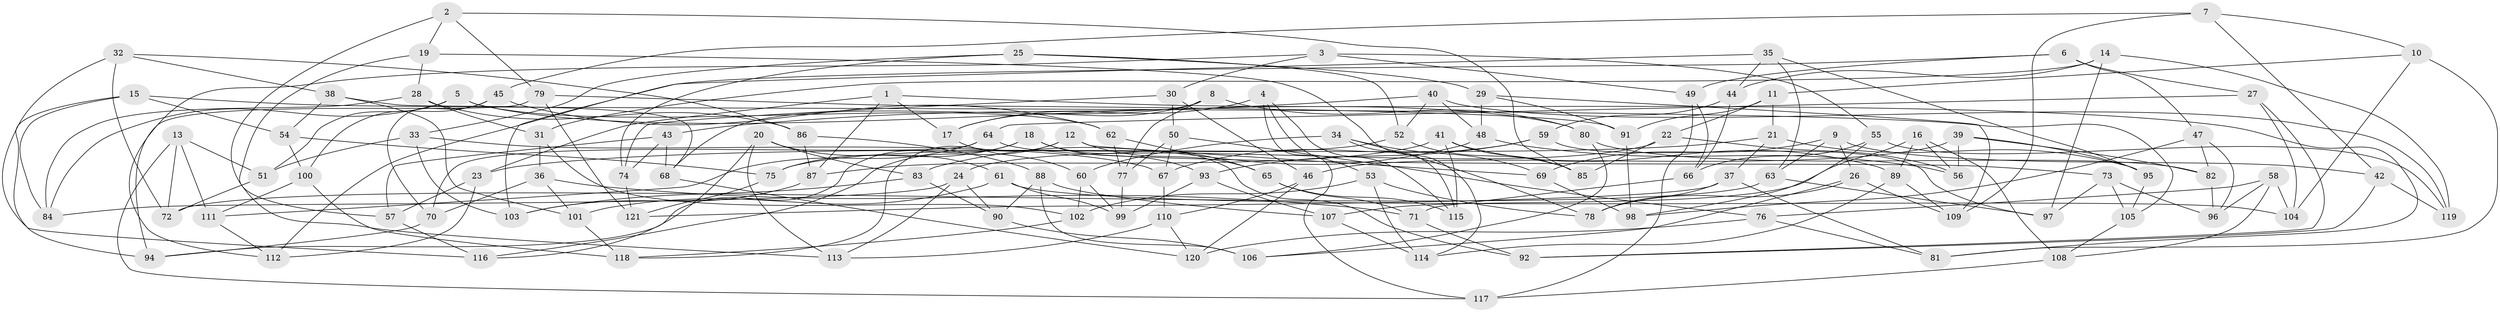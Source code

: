 // Generated by graph-tools (version 1.1) at 2025/57/03/09/25 04:57:14]
// undirected, 121 vertices, 242 edges
graph export_dot {
graph [start="1"]
  node [color=gray90,style=filled];
  1;
  2;
  3;
  4;
  5;
  6;
  7;
  8;
  9;
  10;
  11;
  12;
  13;
  14;
  15;
  16;
  17;
  18;
  19;
  20;
  21;
  22;
  23;
  24;
  25;
  26;
  27;
  28;
  29;
  30;
  31;
  32;
  33;
  34;
  35;
  36;
  37;
  38;
  39;
  40;
  41;
  42;
  43;
  44;
  45;
  46;
  47;
  48;
  49;
  50;
  51;
  52;
  53;
  54;
  55;
  56;
  57;
  58;
  59;
  60;
  61;
  62;
  63;
  64;
  65;
  66;
  67;
  68;
  69;
  70;
  71;
  72;
  73;
  74;
  75;
  76;
  77;
  78;
  79;
  80;
  81;
  82;
  83;
  84;
  85;
  86;
  87;
  88;
  89;
  90;
  91;
  92;
  93;
  94;
  95;
  96;
  97;
  98;
  99;
  100;
  101;
  102;
  103;
  104;
  105;
  106;
  107;
  108;
  109;
  110;
  111;
  112;
  113;
  114;
  115;
  116;
  117;
  118;
  119;
  120;
  121;
  1 -- 87;
  1 -- 17;
  1 -- 23;
  1 -- 81;
  2 -- 19;
  2 -- 113;
  2 -- 85;
  2 -- 79;
  3 -- 55;
  3 -- 112;
  3 -- 49;
  3 -- 30;
  4 -- 17;
  4 -- 53;
  4 -- 115;
  4 -- 117;
  5 -- 84;
  5 -- 62;
  5 -- 80;
  5 -- 51;
  6 -- 112;
  6 -- 47;
  6 -- 49;
  6 -- 27;
  7 -- 42;
  7 -- 10;
  7 -- 45;
  7 -- 109;
  8 -- 17;
  8 -- 80;
  8 -- 68;
  8 -- 77;
  9 -- 63;
  9 -- 42;
  9 -- 26;
  9 -- 69;
  10 -- 11;
  10 -- 104;
  10 -- 81;
  11 -- 22;
  11 -- 21;
  11 -- 91;
  12 -- 69;
  12 -- 118;
  12 -- 65;
  12 -- 116;
  13 -- 72;
  13 -- 51;
  13 -- 117;
  13 -- 111;
  14 -- 44;
  14 -- 31;
  14 -- 119;
  14 -- 97;
  15 -- 84;
  15 -- 94;
  15 -- 105;
  15 -- 54;
  16 -- 107;
  16 -- 108;
  16 -- 56;
  16 -- 89;
  17 -- 60;
  18 -- 94;
  18 -- 93;
  18 -- 75;
  18 -- 92;
  19 -- 114;
  19 -- 28;
  19 -- 57;
  20 -- 116;
  20 -- 61;
  20 -- 113;
  20 -- 83;
  21 -- 23;
  21 -- 95;
  21 -- 37;
  22 -- 56;
  22 -- 85;
  22 -- 24;
  23 -- 112;
  23 -- 57;
  24 -- 113;
  24 -- 90;
  24 -- 84;
  25 -- 29;
  25 -- 52;
  25 -- 74;
  25 -- 33;
  26 -- 78;
  26 -- 106;
  26 -- 109;
  27 -- 104;
  27 -- 92;
  27 -- 64;
  28 -- 31;
  28 -- 84;
  28 -- 86;
  29 -- 91;
  29 -- 48;
  29 -- 109;
  30 -- 74;
  30 -- 46;
  30 -- 50;
  31 -- 36;
  31 -- 102;
  32 -- 86;
  32 -- 72;
  32 -- 116;
  32 -- 38;
  33 -- 103;
  33 -- 51;
  33 -- 67;
  34 -- 115;
  34 -- 69;
  34 -- 60;
  34 -- 78;
  35 -- 103;
  35 -- 44;
  35 -- 95;
  35 -- 63;
  36 -- 70;
  36 -- 71;
  36 -- 101;
  37 -- 78;
  37 -- 81;
  37 -- 121;
  38 -- 68;
  38 -- 101;
  38 -- 54;
  39 -- 82;
  39 -- 95;
  39 -- 56;
  39 -- 46;
  40 -- 48;
  40 -- 43;
  40 -- 52;
  40 -- 119;
  41 -- 89;
  41 -- 87;
  41 -- 85;
  41 -- 115;
  42 -- 92;
  42 -- 119;
  43 -- 57;
  43 -- 74;
  43 -- 68;
  44 -- 66;
  44 -- 59;
  45 -- 100;
  45 -- 70;
  45 -- 62;
  46 -- 110;
  46 -- 120;
  47 -- 98;
  47 -- 96;
  47 -- 82;
  48 -- 56;
  48 -- 83;
  49 -- 66;
  49 -- 117;
  50 -- 77;
  50 -- 67;
  50 -- 76;
  51 -- 72;
  52 -- 75;
  52 -- 85;
  53 -- 102;
  53 -- 78;
  53 -- 114;
  54 -- 100;
  54 -- 75;
  55 -- 119;
  55 -- 66;
  55 -- 98;
  57 -- 116;
  58 -- 108;
  58 -- 96;
  58 -- 104;
  58 -- 76;
  59 -- 93;
  59 -- 97;
  59 -- 67;
  60 -- 99;
  60 -- 102;
  61 -- 99;
  61 -- 101;
  61 -- 104;
  62 -- 77;
  62 -- 65;
  63 -- 72;
  63 -- 97;
  64 -- 111;
  64 -- 70;
  64 -- 73;
  65 -- 115;
  65 -- 71;
  66 -- 71;
  67 -- 110;
  68 -- 120;
  69 -- 98;
  70 -- 94;
  71 -- 92;
  73 -- 97;
  73 -- 105;
  73 -- 96;
  74 -- 121;
  75 -- 121;
  76 -- 120;
  76 -- 81;
  77 -- 99;
  79 -- 121;
  79 -- 91;
  79 -- 94;
  80 -- 82;
  80 -- 106;
  82 -- 96;
  83 -- 90;
  83 -- 103;
  86 -- 88;
  86 -- 87;
  87 -- 103;
  88 -- 107;
  88 -- 90;
  88 -- 106;
  89 -- 114;
  89 -- 109;
  90 -- 106;
  91 -- 98;
  93 -- 99;
  93 -- 107;
  95 -- 105;
  100 -- 111;
  100 -- 118;
  101 -- 118;
  102 -- 118;
  105 -- 108;
  107 -- 114;
  108 -- 117;
  110 -- 120;
  110 -- 113;
  111 -- 112;
}
